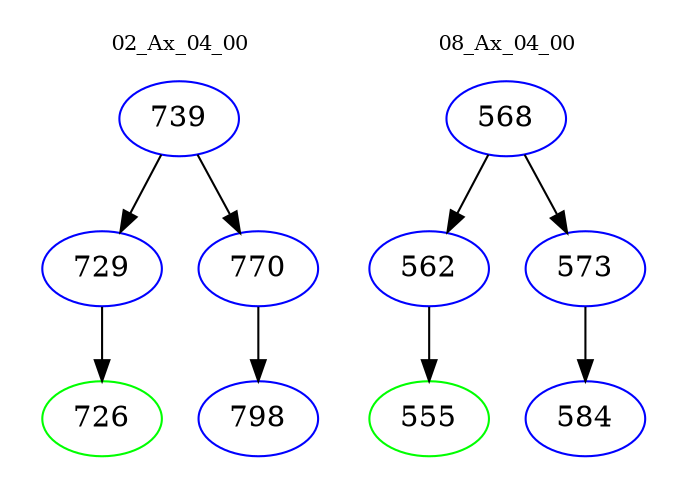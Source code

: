digraph{
subgraph cluster_0 {
color = white
label = "02_Ax_04_00";
fontsize=10;
T0_739 [label="739", color="blue"]
T0_739 -> T0_729 [color="black"]
T0_729 [label="729", color="blue"]
T0_729 -> T0_726 [color="black"]
T0_726 [label="726", color="green"]
T0_739 -> T0_770 [color="black"]
T0_770 [label="770", color="blue"]
T0_770 -> T0_798 [color="black"]
T0_798 [label="798", color="blue"]
}
subgraph cluster_1 {
color = white
label = "08_Ax_04_00";
fontsize=10;
T1_568 [label="568", color="blue"]
T1_568 -> T1_562 [color="black"]
T1_562 [label="562", color="blue"]
T1_562 -> T1_555 [color="black"]
T1_555 [label="555", color="green"]
T1_568 -> T1_573 [color="black"]
T1_573 [label="573", color="blue"]
T1_573 -> T1_584 [color="black"]
T1_584 [label="584", color="blue"]
}
}
